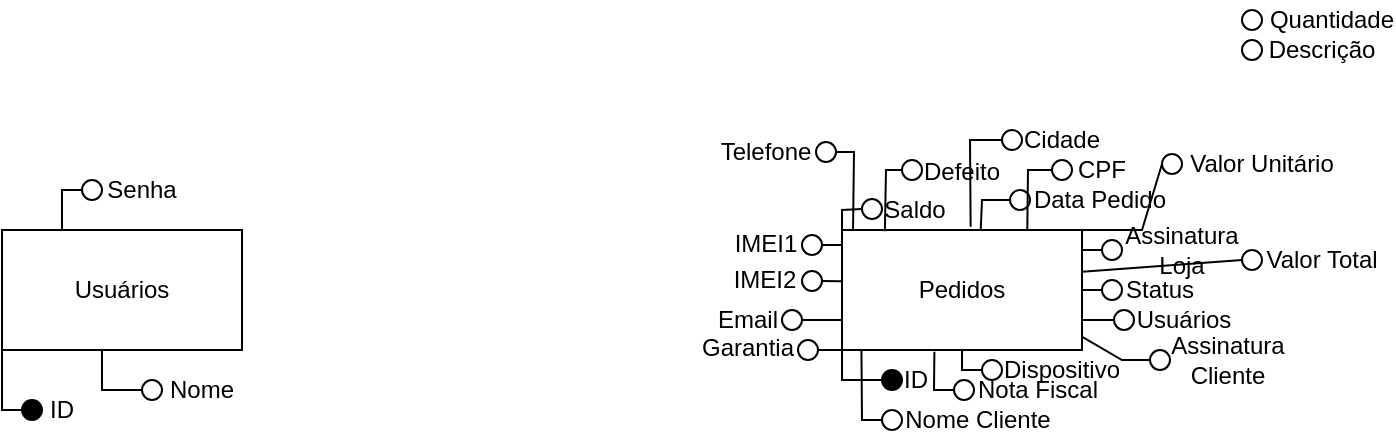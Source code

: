 <mxfile version="22.1.3" type="github">
  <diagram name="Página-1" id="HJyk9LCBEsRbK5NSjiyz">
    <mxGraphModel dx="367" dy="195" grid="1" gridSize="10" guides="1" tooltips="1" connect="1" arrows="1" fold="1" page="1" pageScale="1" pageWidth="827" pageHeight="1169" math="0" shadow="0">
      <root>
        <mxCell id="0" />
        <mxCell id="1" parent="0" />
        <mxCell id="Tr4kyzxwuBD1GOi-1oCC-1" value="Pedidos" style="rounded=0;whiteSpace=wrap;html=1;" vertex="1" parent="1">
          <mxGeometry x="520" y="120" width="120" height="60" as="geometry" />
        </mxCell>
        <mxCell id="Tr4kyzxwuBD1GOi-1oCC-2" value="Usuários" style="rounded=0;whiteSpace=wrap;html=1;" vertex="1" parent="1">
          <mxGeometry x="100" y="120" width="120" height="60" as="geometry" />
        </mxCell>
        <mxCell id="Tr4kyzxwuBD1GOi-1oCC-3" value="" style="ellipse;whiteSpace=wrap;html=1;aspect=fixed;fillColor=#000000;" vertex="1" parent="1">
          <mxGeometry x="110" y="205" width="10" height="10" as="geometry" />
        </mxCell>
        <mxCell id="Tr4kyzxwuBD1GOi-1oCC-4" value="ID" style="text;html=1;strokeColor=none;fillColor=none;align=center;verticalAlign=middle;whiteSpace=wrap;rounded=0;" vertex="1" parent="1">
          <mxGeometry x="120" y="200" width="20" height="20" as="geometry" />
        </mxCell>
        <mxCell id="Tr4kyzxwuBD1GOi-1oCC-6" value="" style="endArrow=none;html=1;rounded=0;exitX=0;exitY=1;exitDx=0;exitDy=0;entryX=0;entryY=0.5;entryDx=0;entryDy=0;" edge="1" parent="1" source="Tr4kyzxwuBD1GOi-1oCC-2" target="Tr4kyzxwuBD1GOi-1oCC-3">
          <mxGeometry width="50" height="50" relative="1" as="geometry">
            <mxPoint x="250" y="200" as="sourcePoint" />
            <mxPoint x="300" y="150" as="targetPoint" />
            <Array as="points">
              <mxPoint x="100" y="210" />
            </Array>
          </mxGeometry>
        </mxCell>
        <mxCell id="Tr4kyzxwuBD1GOi-1oCC-7" value="" style="endArrow=none;html=1;rounded=0;exitX=0;exitY=1;exitDx=0;exitDy=0;entryX=0;entryY=0.5;entryDx=0;entryDy=0;" edge="1" parent="1" target="Tr4kyzxwuBD1GOi-1oCC-8">
          <mxGeometry width="50" height="50" relative="1" as="geometry">
            <mxPoint x="150" y="180" as="sourcePoint" />
            <mxPoint x="160" y="210" as="targetPoint" />
            <Array as="points">
              <mxPoint x="150" y="200" />
            </Array>
          </mxGeometry>
        </mxCell>
        <mxCell id="Tr4kyzxwuBD1GOi-1oCC-8" value="" style="ellipse;whiteSpace=wrap;html=1;aspect=fixed;" vertex="1" parent="1">
          <mxGeometry x="170" y="195" width="10" height="10" as="geometry" />
        </mxCell>
        <mxCell id="Tr4kyzxwuBD1GOi-1oCC-9" value="Nome" style="text;html=1;strokeColor=none;fillColor=none;align=center;verticalAlign=middle;whiteSpace=wrap;rounded=0;" vertex="1" parent="1">
          <mxGeometry x="180" y="190" width="40" height="20" as="geometry" />
        </mxCell>
        <mxCell id="Tr4kyzxwuBD1GOi-1oCC-10" value="" style="endArrow=none;html=1;rounded=0;exitX=0.25;exitY=0;exitDx=0;exitDy=0;entryX=0;entryY=0.5;entryDx=0;entryDy=0;" edge="1" parent="1" source="Tr4kyzxwuBD1GOi-1oCC-2" target="Tr4kyzxwuBD1GOi-1oCC-11">
          <mxGeometry width="50" height="50" relative="1" as="geometry">
            <mxPoint x="130" y="90" as="sourcePoint" />
            <mxPoint x="150" y="110" as="targetPoint" />
            <Array as="points">
              <mxPoint x="130" y="100" />
            </Array>
          </mxGeometry>
        </mxCell>
        <mxCell id="Tr4kyzxwuBD1GOi-1oCC-11" value="" style="ellipse;whiteSpace=wrap;html=1;aspect=fixed;" vertex="1" parent="1">
          <mxGeometry x="140" y="95" width="10" height="10" as="geometry" />
        </mxCell>
        <mxCell id="Tr4kyzxwuBD1GOi-1oCC-13" value="Senha" style="text;html=1;strokeColor=none;fillColor=none;align=center;verticalAlign=middle;whiteSpace=wrap;rounded=0;" vertex="1" parent="1">
          <mxGeometry x="150" y="90" width="40" height="20" as="geometry" />
        </mxCell>
        <mxCell id="Tr4kyzxwuBD1GOi-1oCC-14" value="" style="ellipse;whiteSpace=wrap;html=1;aspect=fixed;fillColor=#000000;" vertex="1" parent="1">
          <mxGeometry x="540" y="190" width="10" height="10" as="geometry" />
        </mxCell>
        <mxCell id="Tr4kyzxwuBD1GOi-1oCC-15" value="ID" style="text;html=1;strokeColor=none;fillColor=none;align=center;verticalAlign=middle;whiteSpace=wrap;rounded=0;" vertex="1" parent="1">
          <mxGeometry x="547" y="185" width="20" height="20" as="geometry" />
        </mxCell>
        <mxCell id="Tr4kyzxwuBD1GOi-1oCC-16" value="" style="endArrow=none;html=1;rounded=0;exitX=0;exitY=1;exitDx=0;exitDy=0;entryX=0;entryY=0.5;entryDx=0;entryDy=0;" edge="1" parent="1" source="Tr4kyzxwuBD1GOi-1oCC-1" target="Tr4kyzxwuBD1GOi-1oCC-14">
          <mxGeometry width="50" height="50" relative="1" as="geometry">
            <mxPoint x="510" y="240" as="sourcePoint" />
            <mxPoint x="560" y="190" as="targetPoint" />
            <Array as="points">
              <mxPoint x="520" y="195" />
            </Array>
          </mxGeometry>
        </mxCell>
        <mxCell id="Tr4kyzxwuBD1GOi-1oCC-17" value="" style="ellipse;whiteSpace=wrap;html=1;aspect=fixed;" vertex="1" parent="1">
          <mxGeometry x="540" y="210" width="10" height="10" as="geometry" />
        </mxCell>
        <mxCell id="Tr4kyzxwuBD1GOi-1oCC-18" value="Nome Cliente" style="text;html=1;strokeColor=none;fillColor=none;align=center;verticalAlign=middle;whiteSpace=wrap;rounded=0;" vertex="1" parent="1">
          <mxGeometry x="548" y="205" width="80" height="20" as="geometry" />
        </mxCell>
        <mxCell id="Tr4kyzxwuBD1GOi-1oCC-19" value="" style="ellipse;whiteSpace=wrap;html=1;aspect=fixed;" vertex="1" parent="1">
          <mxGeometry x="590" y="185" width="10" height="10" as="geometry" />
        </mxCell>
        <mxCell id="Tr4kyzxwuBD1GOi-1oCC-20" value="Dispositivo" style="text;html=1;strokeColor=none;fillColor=none;align=center;verticalAlign=middle;whiteSpace=wrap;rounded=0;" vertex="1" parent="1">
          <mxGeometry x="600" y="180" width="60" height="20" as="geometry" />
        </mxCell>
        <mxCell id="Tr4kyzxwuBD1GOi-1oCC-21" value="" style="ellipse;whiteSpace=wrap;html=1;aspect=fixed;" vertex="1" parent="1">
          <mxGeometry x="507" y="76" width="10" height="10" as="geometry" />
        </mxCell>
        <mxCell id="Tr4kyzxwuBD1GOi-1oCC-22" value="Telefone" style="text;html=1;strokeColor=none;fillColor=none;align=center;verticalAlign=middle;whiteSpace=wrap;rounded=0;" vertex="1" parent="1">
          <mxGeometry x="457" y="71" width="50" height="20" as="geometry" />
        </mxCell>
        <mxCell id="Tr4kyzxwuBD1GOi-1oCC-28" value="" style="ellipse;whiteSpace=wrap;html=1;aspect=fixed;" vertex="1" parent="1">
          <mxGeometry x="600" y="70" width="10" height="10" as="geometry" />
        </mxCell>
        <mxCell id="Tr4kyzxwuBD1GOi-1oCC-29" value="Cidade" style="text;html=1;strokeColor=none;fillColor=none;align=center;verticalAlign=middle;whiteSpace=wrap;rounded=0;" vertex="1" parent="1">
          <mxGeometry x="610" y="65" width="40" height="20" as="geometry" />
        </mxCell>
        <mxCell id="Tr4kyzxwuBD1GOi-1oCC-30" value="" style="ellipse;whiteSpace=wrap;html=1;aspect=fixed;" vertex="1" parent="1">
          <mxGeometry x="625" y="85" width="10" height="10" as="geometry" />
        </mxCell>
        <mxCell id="Tr4kyzxwuBD1GOi-1oCC-31" value="CPF" style="text;html=1;strokeColor=none;fillColor=none;align=center;verticalAlign=middle;whiteSpace=wrap;rounded=0;" vertex="1" parent="1">
          <mxGeometry x="635" y="80" width="30" height="20" as="geometry" />
        </mxCell>
        <mxCell id="Tr4kyzxwuBD1GOi-1oCC-32" value="" style="ellipse;whiteSpace=wrap;html=1;aspect=fixed;" vertex="1" parent="1">
          <mxGeometry x="604" y="100" width="10" height="10" as="geometry" />
        </mxCell>
        <mxCell id="Tr4kyzxwuBD1GOi-1oCC-33" value="Data Pedido" style="text;html=1;strokeColor=none;fillColor=none;align=center;verticalAlign=middle;whiteSpace=wrap;rounded=0;" vertex="1" parent="1">
          <mxGeometry x="614" y="97" width="70" height="15" as="geometry" />
        </mxCell>
        <mxCell id="Tr4kyzxwuBD1GOi-1oCC-34" value="" style="ellipse;whiteSpace=wrap;html=1;aspect=fixed;" vertex="1" parent="1">
          <mxGeometry x="576" y="195" width="10" height="10" as="geometry" />
        </mxCell>
        <mxCell id="Tr4kyzxwuBD1GOi-1oCC-35" value="Nota Fiscal" style="text;html=1;strokeColor=none;fillColor=none;align=center;verticalAlign=middle;whiteSpace=wrap;rounded=0;" vertex="1" parent="1">
          <mxGeometry x="583" y="195" width="70" height="10" as="geometry" />
        </mxCell>
        <mxCell id="Tr4kyzxwuBD1GOi-1oCC-36" value="" style="ellipse;whiteSpace=wrap;html=1;aspect=fixed;" vertex="1" parent="1">
          <mxGeometry x="490" y="160" width="10" height="10" as="geometry" />
        </mxCell>
        <mxCell id="Tr4kyzxwuBD1GOi-1oCC-37" value="Email" style="text;html=1;strokeColor=none;fillColor=none;align=center;verticalAlign=middle;whiteSpace=wrap;rounded=0;" vertex="1" parent="1">
          <mxGeometry x="457" y="155" width="32" height="20" as="geometry" />
        </mxCell>
        <mxCell id="Tr4kyzxwuBD1GOi-1oCC-38" value="" style="ellipse;whiteSpace=wrap;html=1;aspect=fixed;" vertex="1" parent="1">
          <mxGeometry x="498" y="175" width="10" height="10" as="geometry" />
        </mxCell>
        <mxCell id="Tr4kyzxwuBD1GOi-1oCC-39" value="Garantia" style="text;html=1;strokeColor=none;fillColor=none;align=center;verticalAlign=middle;whiteSpace=wrap;rounded=0;" vertex="1" parent="1">
          <mxGeometry x="448" y="173" width="50" height="11" as="geometry" />
        </mxCell>
        <mxCell id="Tr4kyzxwuBD1GOi-1oCC-40" value="" style="ellipse;whiteSpace=wrap;html=1;aspect=fixed;" vertex="1" parent="1">
          <mxGeometry x="550" y="85" width="10" height="10" as="geometry" />
        </mxCell>
        <mxCell id="Tr4kyzxwuBD1GOi-1oCC-41" value="Defeito" style="text;html=1;strokeColor=none;fillColor=none;align=center;verticalAlign=middle;whiteSpace=wrap;rounded=0;" vertex="1" parent="1">
          <mxGeometry x="560" y="86" width="40" height="10" as="geometry" />
        </mxCell>
        <mxCell id="Tr4kyzxwuBD1GOi-1oCC-42" value="" style="ellipse;whiteSpace=wrap;html=1;aspect=fixed;" vertex="1" parent="1">
          <mxGeometry x="500" y="122.5" width="10" height="10" as="geometry" />
        </mxCell>
        <mxCell id="Tr4kyzxwuBD1GOi-1oCC-43" value="IMEI1" style="text;html=1;strokeColor=none;fillColor=none;align=center;verticalAlign=middle;whiteSpace=wrap;rounded=0;" vertex="1" parent="1">
          <mxGeometry x="466" y="116.5" width="32" height="20" as="geometry" />
        </mxCell>
        <mxCell id="Tr4kyzxwuBD1GOi-1oCC-44" value="" style="ellipse;whiteSpace=wrap;html=1;aspect=fixed;" vertex="1" parent="1">
          <mxGeometry x="500" y="140.5" width="10" height="10" as="geometry" />
        </mxCell>
        <mxCell id="Tr4kyzxwuBD1GOi-1oCC-45" value="IMEI2" style="text;html=1;strokeColor=none;fillColor=none;align=center;verticalAlign=middle;whiteSpace=wrap;rounded=0;" vertex="1" parent="1">
          <mxGeometry x="465" y="135" width="33" height="20" as="geometry" />
        </mxCell>
        <mxCell id="Tr4kyzxwuBD1GOi-1oCC-46" value="" style="ellipse;whiteSpace=wrap;html=1;aspect=fixed;" vertex="1" parent="1">
          <mxGeometry x="720" y="10" width="10" height="10" as="geometry" />
        </mxCell>
        <mxCell id="Tr4kyzxwuBD1GOi-1oCC-47" value="Quantidade" style="text;html=1;strokeColor=none;fillColor=none;align=center;verticalAlign=middle;whiteSpace=wrap;rounded=0;" vertex="1" parent="1">
          <mxGeometry x="735" y="5" width="60" height="20" as="geometry" />
        </mxCell>
        <mxCell id="Tr4kyzxwuBD1GOi-1oCC-50" value="" style="ellipse;whiteSpace=wrap;html=1;aspect=fixed;" vertex="1" parent="1">
          <mxGeometry x="720" y="25" width="10" height="10" as="geometry" />
        </mxCell>
        <mxCell id="Tr4kyzxwuBD1GOi-1oCC-51" value="Descrição" style="text;html=1;strokeColor=none;fillColor=none;align=center;verticalAlign=middle;whiteSpace=wrap;rounded=0;" vertex="1" parent="1">
          <mxGeometry x="730" y="20" width="60" height="20" as="geometry" />
        </mxCell>
        <mxCell id="Tr4kyzxwuBD1GOi-1oCC-52" value="" style="ellipse;whiteSpace=wrap;html=1;aspect=fixed;" vertex="1" parent="1">
          <mxGeometry x="680" y="82" width="10" height="10" as="geometry" />
        </mxCell>
        <mxCell id="Tr4kyzxwuBD1GOi-1oCC-53" value="Valor Unitário" style="text;html=1;strokeColor=none;fillColor=none;align=center;verticalAlign=middle;whiteSpace=wrap;rounded=0;" vertex="1" parent="1">
          <mxGeometry x="690" y="77" width="80" height="20" as="geometry" />
        </mxCell>
        <mxCell id="Tr4kyzxwuBD1GOi-1oCC-54" value="" style="ellipse;whiteSpace=wrap;html=1;aspect=fixed;" vertex="1" parent="1">
          <mxGeometry x="720" y="130" width="10" height="10" as="geometry" />
        </mxCell>
        <mxCell id="Tr4kyzxwuBD1GOi-1oCC-55" value="Valor Total" style="text;html=1;strokeColor=none;fillColor=none;align=center;verticalAlign=middle;whiteSpace=wrap;rounded=0;" vertex="1" parent="1">
          <mxGeometry x="730" y="125" width="60" height="20" as="geometry" />
        </mxCell>
        <mxCell id="Tr4kyzxwuBD1GOi-1oCC-56" value="" style="ellipse;whiteSpace=wrap;html=1;aspect=fixed;" vertex="1" parent="1">
          <mxGeometry x="530" y="104.5" width="10" height="10" as="geometry" />
        </mxCell>
        <mxCell id="Tr4kyzxwuBD1GOi-1oCC-57" value="Saldo" style="text;html=1;strokeColor=none;fillColor=none;align=center;verticalAlign=middle;whiteSpace=wrap;rounded=0;" vertex="1" parent="1">
          <mxGeometry x="540" y="104.5" width="33" height="10.5" as="geometry" />
        </mxCell>
        <mxCell id="Tr4kyzxwuBD1GOi-1oCC-58" value="" style="ellipse;whiteSpace=wrap;html=1;aspect=fixed;" vertex="1" parent="1">
          <mxGeometry x="674" y="180" width="10" height="10" as="geometry" />
        </mxCell>
        <mxCell id="Tr4kyzxwuBD1GOi-1oCC-59" value="Assinatura Cliente" style="text;html=1;strokeColor=none;fillColor=none;align=center;verticalAlign=middle;whiteSpace=wrap;rounded=0;" vertex="1" parent="1">
          <mxGeometry x="678" y="175" width="70" height="20" as="geometry" />
        </mxCell>
        <mxCell id="Tr4kyzxwuBD1GOi-1oCC-60" value="" style="ellipse;whiteSpace=wrap;html=1;aspect=fixed;" vertex="1" parent="1">
          <mxGeometry x="650" y="125" width="10" height="10" as="geometry" />
        </mxCell>
        <mxCell id="Tr4kyzxwuBD1GOi-1oCC-61" value="Assinatura Loja" style="text;html=1;strokeColor=none;fillColor=none;align=center;verticalAlign=middle;whiteSpace=wrap;rounded=0;" vertex="1" parent="1">
          <mxGeometry x="660" y="120" width="60" height="20" as="geometry" />
        </mxCell>
        <mxCell id="Tr4kyzxwuBD1GOi-1oCC-62" value="" style="ellipse;whiteSpace=wrap;html=1;aspect=fixed;" vertex="1" parent="1">
          <mxGeometry x="656" y="160" width="10" height="10" as="geometry" />
        </mxCell>
        <mxCell id="Tr4kyzxwuBD1GOi-1oCC-63" value="Usuários" style="text;html=1;strokeColor=none;fillColor=none;align=center;verticalAlign=middle;whiteSpace=wrap;rounded=0;" vertex="1" parent="1">
          <mxGeometry x="666" y="155" width="50" height="20" as="geometry" />
        </mxCell>
        <mxCell id="Tr4kyzxwuBD1GOi-1oCC-64" value="" style="ellipse;whiteSpace=wrap;html=1;aspect=fixed;" vertex="1" parent="1">
          <mxGeometry x="650" y="145" width="10" height="10" as="geometry" />
        </mxCell>
        <mxCell id="Tr4kyzxwuBD1GOi-1oCC-65" value="Status" style="text;html=1;strokeColor=none;fillColor=none;align=center;verticalAlign=middle;whiteSpace=wrap;rounded=0;" vertex="1" parent="1">
          <mxGeometry x="659" y="140" width="40" height="20" as="geometry" />
        </mxCell>
        <mxCell id="Tr4kyzxwuBD1GOi-1oCC-70" value="" style="endArrow=none;html=1;rounded=0;exitX=0.081;exitY=0.995;exitDx=0;exitDy=0;exitPerimeter=0;entryX=0;entryY=0.5;entryDx=0;entryDy=0;" edge="1" parent="1" source="Tr4kyzxwuBD1GOi-1oCC-1" target="Tr4kyzxwuBD1GOi-1oCC-17">
          <mxGeometry width="50" height="50" relative="1" as="geometry">
            <mxPoint x="570" y="160" as="sourcePoint" />
            <mxPoint x="620" y="110" as="targetPoint" />
            <Array as="points">
              <mxPoint x="530" y="215" />
            </Array>
          </mxGeometry>
        </mxCell>
        <mxCell id="Tr4kyzxwuBD1GOi-1oCC-71" value="" style="endArrow=none;html=1;rounded=0;entryX=0.5;entryY=1;entryDx=0;entryDy=0;exitX=0;exitY=0.5;exitDx=0;exitDy=0;" edge="1" parent="1" source="Tr4kyzxwuBD1GOi-1oCC-19" target="Tr4kyzxwuBD1GOi-1oCC-1">
          <mxGeometry width="50" height="50" relative="1" as="geometry">
            <mxPoint x="570" y="230" as="sourcePoint" />
            <mxPoint x="620" y="180" as="targetPoint" />
            <Array as="points">
              <mxPoint x="580" y="190" />
            </Array>
          </mxGeometry>
        </mxCell>
        <mxCell id="Tr4kyzxwuBD1GOi-1oCC-73" value="" style="endArrow=none;html=1;rounded=0;entryX=0;entryY=0.5;entryDx=0;entryDy=0;" edge="1" parent="1" target="Tr4kyzxwuBD1GOi-1oCC-64">
          <mxGeometry width="50" height="50" relative="1" as="geometry">
            <mxPoint x="640" y="150" as="sourcePoint" />
            <mxPoint x="640" y="120" as="targetPoint" />
          </mxGeometry>
        </mxCell>
        <mxCell id="Tr4kyzxwuBD1GOi-1oCC-74" value="" style="endArrow=none;html=1;rounded=0;exitX=1;exitY=0.75;exitDx=0;exitDy=0;entryX=0;entryY=0.5;entryDx=0;entryDy=0;" edge="1" parent="1" source="Tr4kyzxwuBD1GOi-1oCC-1" target="Tr4kyzxwuBD1GOi-1oCC-62">
          <mxGeometry width="50" height="50" relative="1" as="geometry">
            <mxPoint x="680" y="180" as="sourcePoint" />
            <mxPoint x="730" y="130" as="targetPoint" />
          </mxGeometry>
        </mxCell>
        <mxCell id="Tr4kyzxwuBD1GOi-1oCC-75" value="" style="endArrow=none;html=1;rounded=0;entryX=0;entryY=0.5;entryDx=0;entryDy=0;" edge="1" parent="1" target="Tr4kyzxwuBD1GOi-1oCC-60">
          <mxGeometry width="50" height="50" relative="1" as="geometry">
            <mxPoint x="640" y="130" as="sourcePoint" />
            <mxPoint x="690" y="120" as="targetPoint" />
          </mxGeometry>
        </mxCell>
        <mxCell id="Tr4kyzxwuBD1GOi-1oCC-77" value="" style="endArrow=none;html=1;rounded=0;exitX=-0.003;exitY=0.126;exitDx=0;exitDy=0;exitPerimeter=0;entryX=1;entryY=0.5;entryDx=0;entryDy=0;" edge="1" parent="1" source="Tr4kyzxwuBD1GOi-1oCC-1" target="Tr4kyzxwuBD1GOi-1oCC-42">
          <mxGeometry width="50" height="50" relative="1" as="geometry">
            <mxPoint x="450" y="170" as="sourcePoint" />
            <mxPoint x="500" y="120" as="targetPoint" />
          </mxGeometry>
        </mxCell>
        <mxCell id="Tr4kyzxwuBD1GOi-1oCC-78" value="" style="endArrow=none;html=1;rounded=0;exitX=-0.004;exitY=0.428;exitDx=0;exitDy=0;exitPerimeter=0;entryX=1;entryY=0.5;entryDx=0;entryDy=0;" edge="1" parent="1" source="Tr4kyzxwuBD1GOi-1oCC-1" target="Tr4kyzxwuBD1GOi-1oCC-44">
          <mxGeometry width="50" height="50" relative="1" as="geometry">
            <mxPoint x="530" y="138" as="sourcePoint" />
            <mxPoint x="520" y="138" as="targetPoint" />
          </mxGeometry>
        </mxCell>
        <mxCell id="Tr4kyzxwuBD1GOi-1oCC-79" value="" style="endArrow=none;html=1;rounded=0;exitX=0;exitY=0.75;exitDx=0;exitDy=0;entryX=1;entryY=0.5;entryDx=0;entryDy=0;" edge="1" parent="1" source="Tr4kyzxwuBD1GOi-1oCC-1" target="Tr4kyzxwuBD1GOi-1oCC-36">
          <mxGeometry width="50" height="50" relative="1" as="geometry">
            <mxPoint x="540" y="148" as="sourcePoint" />
            <mxPoint x="530" y="148" as="targetPoint" />
          </mxGeometry>
        </mxCell>
        <mxCell id="Tr4kyzxwuBD1GOi-1oCC-80" value="" style="endArrow=none;html=1;rounded=0;entryX=0;entryY=0.5;entryDx=0;entryDy=0;exitX=1.003;exitY=0.892;exitDx=0;exitDy=0;exitPerimeter=0;" edge="1" parent="1" source="Tr4kyzxwuBD1GOi-1oCC-1" target="Tr4kyzxwuBD1GOi-1oCC-58">
          <mxGeometry width="50" height="50" relative="1" as="geometry">
            <mxPoint x="610" y="230" as="sourcePoint" />
            <mxPoint x="670" y="190" as="targetPoint" />
            <Array as="points">
              <mxPoint x="660" y="185" />
            </Array>
          </mxGeometry>
        </mxCell>
        <mxCell id="Tr4kyzxwuBD1GOi-1oCC-82" value="" style="endArrow=none;html=1;rounded=0;exitX=0.578;exitY=0.002;exitDx=0;exitDy=0;exitPerimeter=0;entryX=0;entryY=0.5;entryDx=0;entryDy=0;" edge="1" parent="1" source="Tr4kyzxwuBD1GOi-1oCC-1" target="Tr4kyzxwuBD1GOi-1oCC-32">
          <mxGeometry width="50" height="50" relative="1" as="geometry">
            <mxPoint x="600" y="140" as="sourcePoint" />
            <mxPoint x="650" y="90" as="targetPoint" />
            <Array as="points">
              <mxPoint x="590" y="105" />
            </Array>
          </mxGeometry>
        </mxCell>
        <mxCell id="Tr4kyzxwuBD1GOi-1oCC-83" value="" style="endArrow=none;html=1;rounded=0;exitX=0;exitY=0;exitDx=0;exitDy=0;entryX=0;entryY=0.5;entryDx=0;entryDy=0;" edge="1" parent="1" source="Tr4kyzxwuBD1GOi-1oCC-1" target="Tr4kyzxwuBD1GOi-1oCC-56">
          <mxGeometry width="50" height="50" relative="1" as="geometry">
            <mxPoint x="510" y="120" as="sourcePoint" />
            <mxPoint x="560" y="70" as="targetPoint" />
            <Array as="points">
              <mxPoint x="520" y="110" />
            </Array>
          </mxGeometry>
        </mxCell>
        <mxCell id="Tr4kyzxwuBD1GOi-1oCC-84" value="" style="endArrow=none;html=1;rounded=0;exitX=0.162;exitY=0.011;exitDx=0;exitDy=0;exitPerimeter=0;entryX=0;entryY=0.5;entryDx=0;entryDy=0;" edge="1" parent="1">
          <mxGeometry width="50" height="50" relative="1" as="geometry">
            <mxPoint x="541.44" y="120.66" as="sourcePoint" />
            <mxPoint x="550" y="90" as="targetPoint" />
            <Array as="points">
              <mxPoint x="542" y="90" />
            </Array>
          </mxGeometry>
        </mxCell>
        <mxCell id="Tr4kyzxwuBD1GOi-1oCC-85" value="" style="endArrow=none;html=1;rounded=0;entryX=0;entryY=1;entryDx=0;entryDy=0;exitX=1;exitY=0.5;exitDx=0;exitDy=0;" edge="1" parent="1" source="Tr4kyzxwuBD1GOi-1oCC-38" target="Tr4kyzxwuBD1GOi-1oCC-1">
          <mxGeometry width="50" height="50" relative="1" as="geometry">
            <mxPoint x="510" y="180" as="sourcePoint" />
            <mxPoint x="540" y="170" as="targetPoint" />
            <Array as="points">
              <mxPoint x="520" y="180" />
            </Array>
          </mxGeometry>
        </mxCell>
        <mxCell id="Tr4kyzxwuBD1GOi-1oCC-87" value="" style="endArrow=none;html=1;rounded=0;entryX=0;entryY=0.5;entryDx=0;entryDy=0;exitX=0.385;exitY=1.014;exitDx=0;exitDy=0;exitPerimeter=0;" edge="1" parent="1" source="Tr4kyzxwuBD1GOi-1oCC-1" target="Tr4kyzxwuBD1GOi-1oCC-34">
          <mxGeometry width="50" height="50" relative="1" as="geometry">
            <mxPoint x="520" y="210" as="sourcePoint" />
            <mxPoint x="570" y="160" as="targetPoint" />
            <Array as="points">
              <mxPoint x="566" y="200" />
            </Array>
          </mxGeometry>
        </mxCell>
        <mxCell id="Tr4kyzxwuBD1GOi-1oCC-88" value="" style="endArrow=none;html=1;rounded=0;entryX=0;entryY=0.5;entryDx=0;entryDy=0;exitX=0.772;exitY=0;exitDx=0;exitDy=0;exitPerimeter=0;" edge="1" parent="1" source="Tr4kyzxwuBD1GOi-1oCC-1" target="Tr4kyzxwuBD1GOi-1oCC-30">
          <mxGeometry width="50" height="50" relative="1" as="geometry">
            <mxPoint x="630" y="120" as="sourcePoint" />
            <mxPoint x="680" y="70" as="targetPoint" />
            <Array as="points">
              <mxPoint x="613" y="90" />
            </Array>
          </mxGeometry>
        </mxCell>
        <mxCell id="Tr4kyzxwuBD1GOi-1oCC-91" value="" style="endArrow=none;html=1;rounded=0;exitX=1;exitY=0.5;exitDx=0;exitDy=0;entryX=0.046;entryY=-0.021;entryDx=0;entryDy=0;entryPerimeter=0;" edge="1" parent="1" source="Tr4kyzxwuBD1GOi-1oCC-21">
          <mxGeometry width="50" height="50" relative="1" as="geometry">
            <mxPoint x="517.0" y="82" as="sourcePoint" />
            <mxPoint x="525.52" y="119.74" as="targetPoint" />
            <Array as="points">
              <mxPoint x="526" y="81" />
            </Array>
          </mxGeometry>
        </mxCell>
        <mxCell id="Tr4kyzxwuBD1GOi-1oCC-92" value="" style="endArrow=none;html=1;rounded=0;entryX=0;entryY=0.5;entryDx=0;entryDy=0;exitX=0.536;exitY=-0.028;exitDx=0;exitDy=0;exitPerimeter=0;" edge="1" parent="1" source="Tr4kyzxwuBD1GOi-1oCC-1" target="Tr4kyzxwuBD1GOi-1oCC-28">
          <mxGeometry width="50" height="50" relative="1" as="geometry">
            <mxPoint x="600" y="190" as="sourcePoint" />
            <mxPoint x="650" y="140" as="targetPoint" />
            <Array as="points">
              <mxPoint x="584" y="75" />
            </Array>
          </mxGeometry>
        </mxCell>
        <mxCell id="Tr4kyzxwuBD1GOi-1oCC-93" value="" style="endArrow=none;html=1;rounded=0;exitX=1.001;exitY=0.347;exitDx=0;exitDy=0;exitPerimeter=0;entryX=1;entryY=0.75;entryDx=0;entryDy=0;" edge="1" parent="1" source="Tr4kyzxwuBD1GOi-1oCC-1" target="Tr4kyzxwuBD1GOi-1oCC-61">
          <mxGeometry width="50" height="50" relative="1" as="geometry">
            <mxPoint x="680" y="140" as="sourcePoint" />
            <mxPoint x="730" y="90" as="targetPoint" />
          </mxGeometry>
        </mxCell>
        <mxCell id="Tr4kyzxwuBD1GOi-1oCC-94" value="" style="endArrow=none;html=1;rounded=0;exitX=1;exitY=0;exitDx=0;exitDy=0;entryX=0;entryY=0.5;entryDx=0;entryDy=0;" edge="1" parent="1" source="Tr4kyzxwuBD1GOi-1oCC-1" target="Tr4kyzxwuBD1GOi-1oCC-52">
          <mxGeometry width="50" height="50" relative="1" as="geometry">
            <mxPoint x="680" y="140" as="sourcePoint" />
            <mxPoint x="730" y="90" as="targetPoint" />
            <Array as="points">
              <mxPoint x="670" y="120" />
            </Array>
          </mxGeometry>
        </mxCell>
      </root>
    </mxGraphModel>
  </diagram>
</mxfile>
